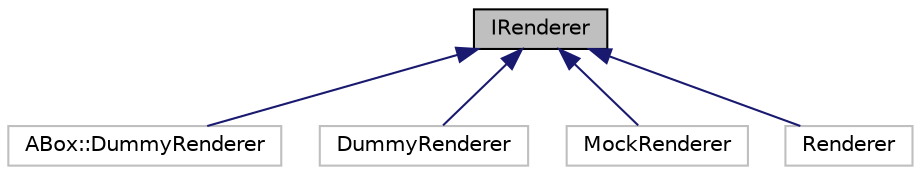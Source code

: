 digraph "IRenderer"
{
 // LATEX_PDF_SIZE
  edge [fontname="Helvetica",fontsize="10",labelfontname="Helvetica",labelfontsize="10"];
  node [fontname="Helvetica",fontsize="10",shape=record];
  Node1 [label="IRenderer",height=0.2,width=0.4,color="black", fillcolor="grey75", style="filled", fontcolor="black",tooltip="This interface represents a renderer of drawables on the screen."];
  Node1 -> Node2 [dir="back",color="midnightblue",fontsize="10",style="solid",fontname="Helvetica"];
  Node2 [label="ABox::DummyRenderer",height=0.2,width=0.4,color="grey75", fillcolor="white", style="filled",URL="$struct_a_box_1_1_dummy_renderer.html",tooltip=" "];
  Node1 -> Node3 [dir="back",color="midnightblue",fontsize="10",style="solid",fontname="Helvetica"];
  Node3 [label="DummyRenderer",height=0.2,width=0.4,color="grey75", fillcolor="white", style="filled",URL="$struct_dummy_renderer.html",tooltip=" "];
  Node1 -> Node4 [dir="back",color="midnightblue",fontsize="10",style="solid",fontname="Helvetica"];
  Node4 [label="MockRenderer",height=0.2,width=0.4,color="grey75", fillcolor="white", style="filled",URL="$struct_mock_renderer.html",tooltip=" "];
  Node1 -> Node5 [dir="back",color="midnightblue",fontsize="10",style="solid",fontname="Helvetica"];
  Node5 [label="Renderer",height=0.2,width=0.4,color="grey75", fillcolor="white", style="filled",URL="$struct_renderer.html",tooltip=" "];
}
